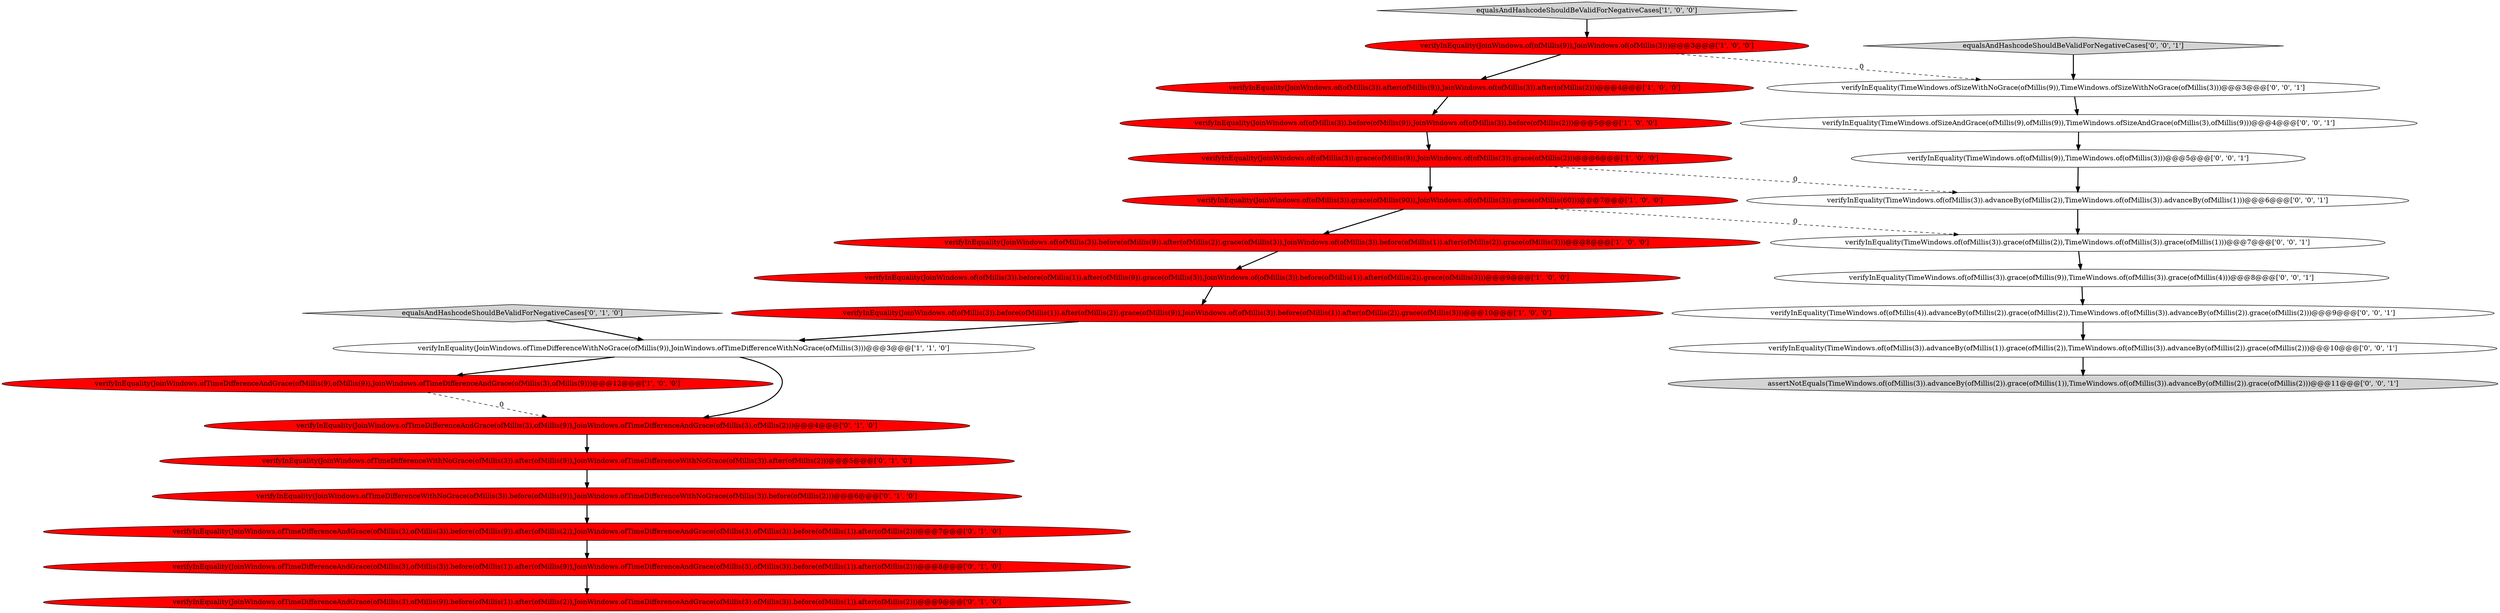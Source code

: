 digraph {
27 [style = filled, label = "assertNotEquals(TimeWindows.of(ofMillis(3)).advanceBy(ofMillis(2)).grace(ofMillis(1)),TimeWindows.of(ofMillis(3)).advanceBy(ofMillis(2)).grace(ofMillis(2)))@@@11@@@['0', '0', '1']", fillcolor = lightgray, shape = ellipse image = "AAA0AAABBB3BBB"];
17 [style = filled, label = "verifyInEquality(JoinWindows.ofTimeDifferenceAndGrace(ofMillis(3),ofMillis(9)).before(ofMillis(1)).after(ofMillis(2)),JoinWindows.ofTimeDifferenceAndGrace(ofMillis(3),ofMillis(3)).before(ofMillis(1)).after(ofMillis(2)))@@@9@@@['0', '1', '0']", fillcolor = red, shape = ellipse image = "AAA1AAABBB2BBB"];
14 [style = filled, label = "verifyInEquality(JoinWindows.ofTimeDifferenceAndGrace(ofMillis(3),ofMillis(3)).before(ofMillis(1)).after(ofMillis(9)),JoinWindows.ofTimeDifferenceAndGrace(ofMillis(3),ofMillis(3)).before(ofMillis(1)).after(ofMillis(2)))@@@8@@@['0', '1', '0']", fillcolor = red, shape = ellipse image = "AAA1AAABBB2BBB"];
2 [style = filled, label = "verifyInEquality(JoinWindows.of(ofMillis(3)).grace(ofMillis(90)),JoinWindows.of(ofMillis(3)).grace(ofMillis(60)))@@@7@@@['1', '0', '0']", fillcolor = red, shape = ellipse image = "AAA1AAABBB1BBB"];
23 [style = filled, label = "verifyInEquality(TimeWindows.of(ofMillis(3)).advanceBy(ofMillis(2)),TimeWindows.of(ofMillis(3)).advanceBy(ofMillis(1)))@@@6@@@['0', '0', '1']", fillcolor = white, shape = ellipse image = "AAA0AAABBB3BBB"];
26 [style = filled, label = "verifyInEquality(TimeWindows.of(ofMillis(3)).grace(ofMillis(9)),TimeWindows.of(ofMillis(3)).grace(ofMillis(4)))@@@8@@@['0', '0', '1']", fillcolor = white, shape = ellipse image = "AAA0AAABBB3BBB"];
21 [style = filled, label = "verifyInEquality(TimeWindows.ofSizeAndGrace(ofMillis(9),ofMillis(9)),TimeWindows.ofSizeAndGrace(ofMillis(3),ofMillis(9)))@@@4@@@['0', '0', '1']", fillcolor = white, shape = ellipse image = "AAA0AAABBB3BBB"];
11 [style = filled, label = "equalsAndHashcodeShouldBeValidForNegativeCases['0', '1', '0']", fillcolor = lightgray, shape = diamond image = "AAA0AAABBB2BBB"];
5 [style = filled, label = "verifyInEquality(JoinWindows.ofTimeDifferenceAndGrace(ofMillis(9),ofMillis(9)),JoinWindows.ofTimeDifferenceAndGrace(ofMillis(3),ofMillis(9)))@@@12@@@['1', '0', '0']", fillcolor = red, shape = ellipse image = "AAA1AAABBB1BBB"];
20 [style = filled, label = "verifyInEquality(TimeWindows.of(ofMillis(9)),TimeWindows.of(ofMillis(3)))@@@5@@@['0', '0', '1']", fillcolor = white, shape = ellipse image = "AAA0AAABBB3BBB"];
16 [style = filled, label = "verifyInEquality(JoinWindows.ofTimeDifferenceWithNoGrace(ofMillis(3)).after(ofMillis(9)),JoinWindows.ofTimeDifferenceWithNoGrace(ofMillis(3)).after(ofMillis(2)))@@@5@@@['0', '1', '0']", fillcolor = red, shape = ellipse image = "AAA1AAABBB2BBB"];
6 [style = filled, label = "verifyInEquality(JoinWindows.of(ofMillis(3)).after(ofMillis(9)),JoinWindows.of(ofMillis(3)).after(ofMillis(2)))@@@4@@@['1', '0', '0']", fillcolor = red, shape = ellipse image = "AAA1AAABBB1BBB"];
4 [style = filled, label = "equalsAndHashcodeShouldBeValidForNegativeCases['1', '0', '0']", fillcolor = lightgray, shape = diamond image = "AAA0AAABBB1BBB"];
0 [style = filled, label = "verifyInEquality(JoinWindows.of(ofMillis(9)),JoinWindows.of(ofMillis(3)))@@@3@@@['1', '0', '0']", fillcolor = red, shape = ellipse image = "AAA1AAABBB1BBB"];
13 [style = filled, label = "verifyInEquality(JoinWindows.ofTimeDifferenceWithNoGrace(ofMillis(3)).before(ofMillis(9)),JoinWindows.ofTimeDifferenceWithNoGrace(ofMillis(3)).before(ofMillis(2)))@@@6@@@['0', '1', '0']", fillcolor = red, shape = ellipse image = "AAA1AAABBB2BBB"];
1 [style = filled, label = "verifyInEquality(JoinWindows.of(ofMillis(3)).before(ofMillis(9)),JoinWindows.of(ofMillis(3)).before(ofMillis(2)))@@@5@@@['1', '0', '0']", fillcolor = red, shape = ellipse image = "AAA1AAABBB1BBB"];
8 [style = filled, label = "verifyInEquality(JoinWindows.of(ofMillis(3)).before(ofMillis(9)).after(ofMillis(2)).grace(ofMillis(3)),JoinWindows.of(ofMillis(3)).before(ofMillis(1)).after(ofMillis(2)).grace(ofMillis(3)))@@@8@@@['1', '0', '0']", fillcolor = red, shape = ellipse image = "AAA1AAABBB1BBB"];
7 [style = filled, label = "verifyInEquality(JoinWindows.of(ofMillis(3)).grace(ofMillis(9)),JoinWindows.of(ofMillis(3)).grace(ofMillis(2)))@@@6@@@['1', '0', '0']", fillcolor = red, shape = ellipse image = "AAA1AAABBB1BBB"];
18 [style = filled, label = "verifyInEquality(TimeWindows.ofSizeWithNoGrace(ofMillis(9)),TimeWindows.ofSizeWithNoGrace(ofMillis(3)))@@@3@@@['0', '0', '1']", fillcolor = white, shape = ellipse image = "AAA0AAABBB3BBB"];
10 [style = filled, label = "verifyInEquality(JoinWindows.of(ofMillis(3)).before(ofMillis(1)).after(ofMillis(9)).grace(ofMillis(3)),JoinWindows.of(ofMillis(3)).before(ofMillis(1)).after(ofMillis(2)).grace(ofMillis(3)))@@@9@@@['1', '0', '0']", fillcolor = red, shape = ellipse image = "AAA1AAABBB1BBB"];
12 [style = filled, label = "verifyInEquality(JoinWindows.ofTimeDifferenceAndGrace(ofMillis(3),ofMillis(9)),JoinWindows.ofTimeDifferenceAndGrace(ofMillis(3),ofMillis(2)))@@@4@@@['0', '1', '0']", fillcolor = red, shape = ellipse image = "AAA1AAABBB2BBB"];
22 [style = filled, label = "equalsAndHashcodeShouldBeValidForNegativeCases['0', '0', '1']", fillcolor = lightgray, shape = diamond image = "AAA0AAABBB3BBB"];
9 [style = filled, label = "verifyInEquality(JoinWindows.of(ofMillis(3)).before(ofMillis(1)).after(ofMillis(2)).grace(ofMillis(9)),JoinWindows.of(ofMillis(3)).before(ofMillis(1)).after(ofMillis(2)).grace(ofMillis(3)))@@@10@@@['1', '0', '0']", fillcolor = red, shape = ellipse image = "AAA1AAABBB1BBB"];
15 [style = filled, label = "verifyInEquality(JoinWindows.ofTimeDifferenceAndGrace(ofMillis(3),ofMillis(3)).before(ofMillis(9)).after(ofMillis(2)),JoinWindows.ofTimeDifferenceAndGrace(ofMillis(3),ofMillis(3)).before(ofMillis(1)).after(ofMillis(2)))@@@7@@@['0', '1', '0']", fillcolor = red, shape = ellipse image = "AAA1AAABBB2BBB"];
19 [style = filled, label = "verifyInEquality(TimeWindows.of(ofMillis(3)).advanceBy(ofMillis(1)).grace(ofMillis(2)),TimeWindows.of(ofMillis(3)).advanceBy(ofMillis(2)).grace(ofMillis(2)))@@@10@@@['0', '0', '1']", fillcolor = white, shape = ellipse image = "AAA0AAABBB3BBB"];
3 [style = filled, label = "verifyInEquality(JoinWindows.ofTimeDifferenceWithNoGrace(ofMillis(9)),JoinWindows.ofTimeDifferenceWithNoGrace(ofMillis(3)))@@@3@@@['1', '1', '0']", fillcolor = white, shape = ellipse image = "AAA0AAABBB1BBB"];
24 [style = filled, label = "verifyInEquality(TimeWindows.of(ofMillis(3)).grace(ofMillis(2)),TimeWindows.of(ofMillis(3)).grace(ofMillis(1)))@@@7@@@['0', '0', '1']", fillcolor = white, shape = ellipse image = "AAA0AAABBB3BBB"];
25 [style = filled, label = "verifyInEquality(TimeWindows.of(ofMillis(4)).advanceBy(ofMillis(2)).grace(ofMillis(2)),TimeWindows.of(ofMillis(3)).advanceBy(ofMillis(2)).grace(ofMillis(2)))@@@9@@@['0', '0', '1']", fillcolor = white, shape = ellipse image = "AAA0AAABBB3BBB"];
8->10 [style = bold, label=""];
16->13 [style = bold, label=""];
5->12 [style = dashed, label="0"];
7->23 [style = dashed, label="0"];
15->14 [style = bold, label=""];
0->6 [style = bold, label=""];
26->25 [style = bold, label=""];
14->17 [style = bold, label=""];
12->16 [style = bold, label=""];
3->12 [style = bold, label=""];
1->7 [style = bold, label=""];
4->0 [style = bold, label=""];
6->1 [style = bold, label=""];
24->26 [style = bold, label=""];
3->5 [style = bold, label=""];
23->24 [style = bold, label=""];
22->18 [style = bold, label=""];
21->20 [style = bold, label=""];
20->23 [style = bold, label=""];
11->3 [style = bold, label=""];
7->2 [style = bold, label=""];
19->27 [style = bold, label=""];
25->19 [style = bold, label=""];
9->3 [style = bold, label=""];
0->18 [style = dashed, label="0"];
10->9 [style = bold, label=""];
13->15 [style = bold, label=""];
18->21 [style = bold, label=""];
2->24 [style = dashed, label="0"];
2->8 [style = bold, label=""];
}
